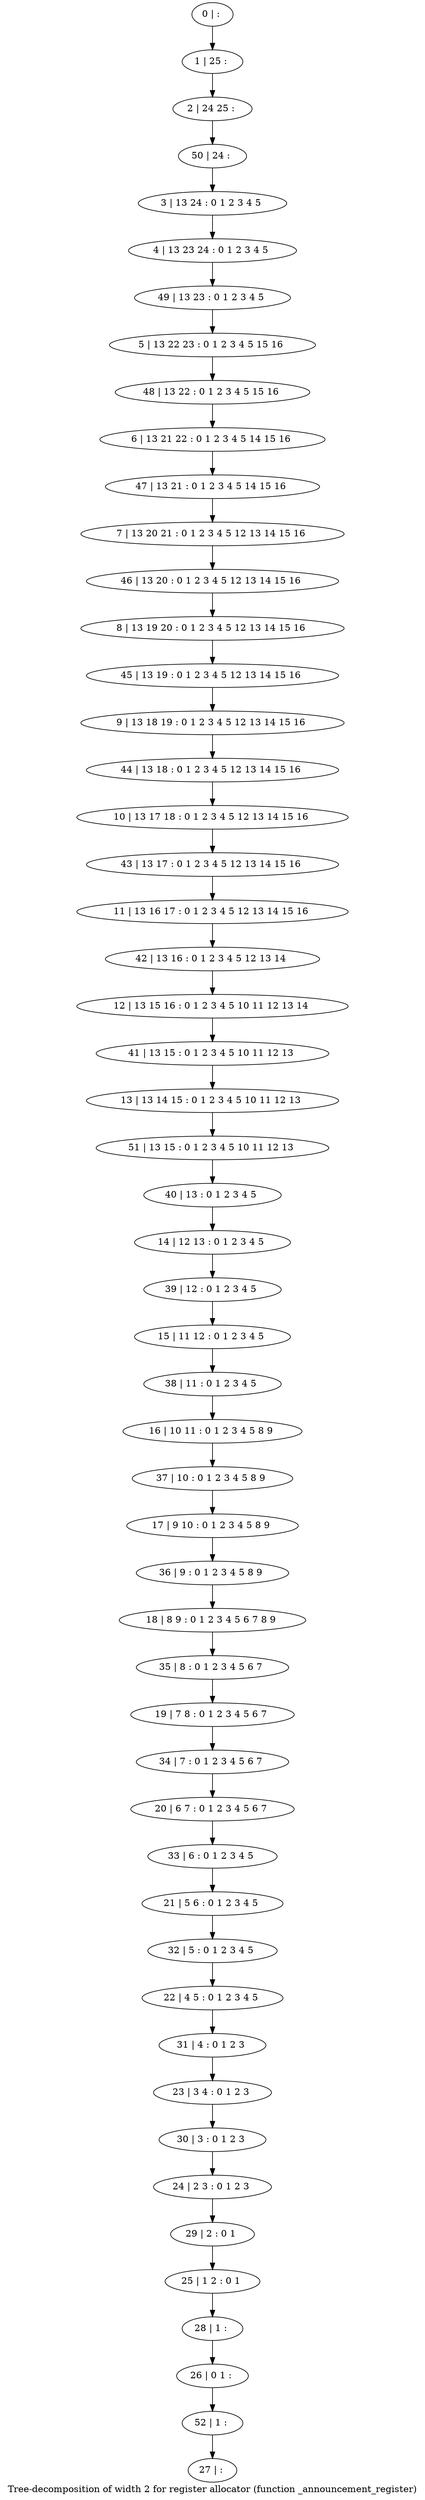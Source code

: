 digraph G {
graph [label="Tree-decomposition of width 2 for register allocator (function _announcement_register)"]
0[label="0 | : "];
1[label="1 | 25 : "];
2[label="2 | 24 25 : "];
3[label="3 | 13 24 : 0 1 2 3 4 5 "];
4[label="4 | 13 23 24 : 0 1 2 3 4 5 "];
5[label="5 | 13 22 23 : 0 1 2 3 4 5 15 16 "];
6[label="6 | 13 21 22 : 0 1 2 3 4 5 14 15 16 "];
7[label="7 | 13 20 21 : 0 1 2 3 4 5 12 13 14 15 16 "];
8[label="8 | 13 19 20 : 0 1 2 3 4 5 12 13 14 15 16 "];
9[label="9 | 13 18 19 : 0 1 2 3 4 5 12 13 14 15 16 "];
10[label="10 | 13 17 18 : 0 1 2 3 4 5 12 13 14 15 16 "];
11[label="11 | 13 16 17 : 0 1 2 3 4 5 12 13 14 15 16 "];
12[label="12 | 13 15 16 : 0 1 2 3 4 5 10 11 12 13 14 "];
13[label="13 | 13 14 15 : 0 1 2 3 4 5 10 11 12 13 "];
14[label="14 | 12 13 : 0 1 2 3 4 5 "];
15[label="15 | 11 12 : 0 1 2 3 4 5 "];
16[label="16 | 10 11 : 0 1 2 3 4 5 8 9 "];
17[label="17 | 9 10 : 0 1 2 3 4 5 8 9 "];
18[label="18 | 8 9 : 0 1 2 3 4 5 6 7 8 9 "];
19[label="19 | 7 8 : 0 1 2 3 4 5 6 7 "];
20[label="20 | 6 7 : 0 1 2 3 4 5 6 7 "];
21[label="21 | 5 6 : 0 1 2 3 4 5 "];
22[label="22 | 4 5 : 0 1 2 3 4 5 "];
23[label="23 | 3 4 : 0 1 2 3 "];
24[label="24 | 2 3 : 0 1 2 3 "];
25[label="25 | 1 2 : 0 1 "];
26[label="26 | 0 1 : "];
27[label="27 | : "];
28[label="28 | 1 : "];
29[label="29 | 2 : 0 1 "];
30[label="30 | 3 : 0 1 2 3 "];
31[label="31 | 4 : 0 1 2 3 "];
32[label="32 | 5 : 0 1 2 3 4 5 "];
33[label="33 | 6 : 0 1 2 3 4 5 "];
34[label="34 | 7 : 0 1 2 3 4 5 6 7 "];
35[label="35 | 8 : 0 1 2 3 4 5 6 7 "];
36[label="36 | 9 : 0 1 2 3 4 5 8 9 "];
37[label="37 | 10 : 0 1 2 3 4 5 8 9 "];
38[label="38 | 11 : 0 1 2 3 4 5 "];
39[label="39 | 12 : 0 1 2 3 4 5 "];
40[label="40 | 13 : 0 1 2 3 4 5 "];
41[label="41 | 13 15 : 0 1 2 3 4 5 10 11 12 13 "];
42[label="42 | 13 16 : 0 1 2 3 4 5 12 13 14 "];
43[label="43 | 13 17 : 0 1 2 3 4 5 12 13 14 15 16 "];
44[label="44 | 13 18 : 0 1 2 3 4 5 12 13 14 15 16 "];
45[label="45 | 13 19 : 0 1 2 3 4 5 12 13 14 15 16 "];
46[label="46 | 13 20 : 0 1 2 3 4 5 12 13 14 15 16 "];
47[label="47 | 13 21 : 0 1 2 3 4 5 14 15 16 "];
48[label="48 | 13 22 : 0 1 2 3 4 5 15 16 "];
49[label="49 | 13 23 : 0 1 2 3 4 5 "];
50[label="50 | 24 : "];
51[label="51 | 13 15 : 0 1 2 3 4 5 10 11 12 13 "];
52[label="52 | 1 : "];
0->1 ;
1->2 ;
3->4 ;
28->26 ;
25->28 ;
29->25 ;
24->29 ;
30->24 ;
23->30 ;
31->23 ;
22->31 ;
32->22 ;
21->32 ;
33->21 ;
20->33 ;
34->20 ;
19->34 ;
35->19 ;
18->35 ;
36->18 ;
17->36 ;
37->17 ;
16->37 ;
38->16 ;
15->38 ;
39->15 ;
14->39 ;
40->14 ;
41->13 ;
12->41 ;
42->12 ;
11->42 ;
43->11 ;
10->43 ;
44->10 ;
9->44 ;
45->9 ;
8->45 ;
46->8 ;
7->46 ;
47->7 ;
6->47 ;
48->6 ;
5->48 ;
49->5 ;
4->49 ;
50->3 ;
2->50 ;
51->40 ;
13->51 ;
52->27 ;
26->52 ;
}
